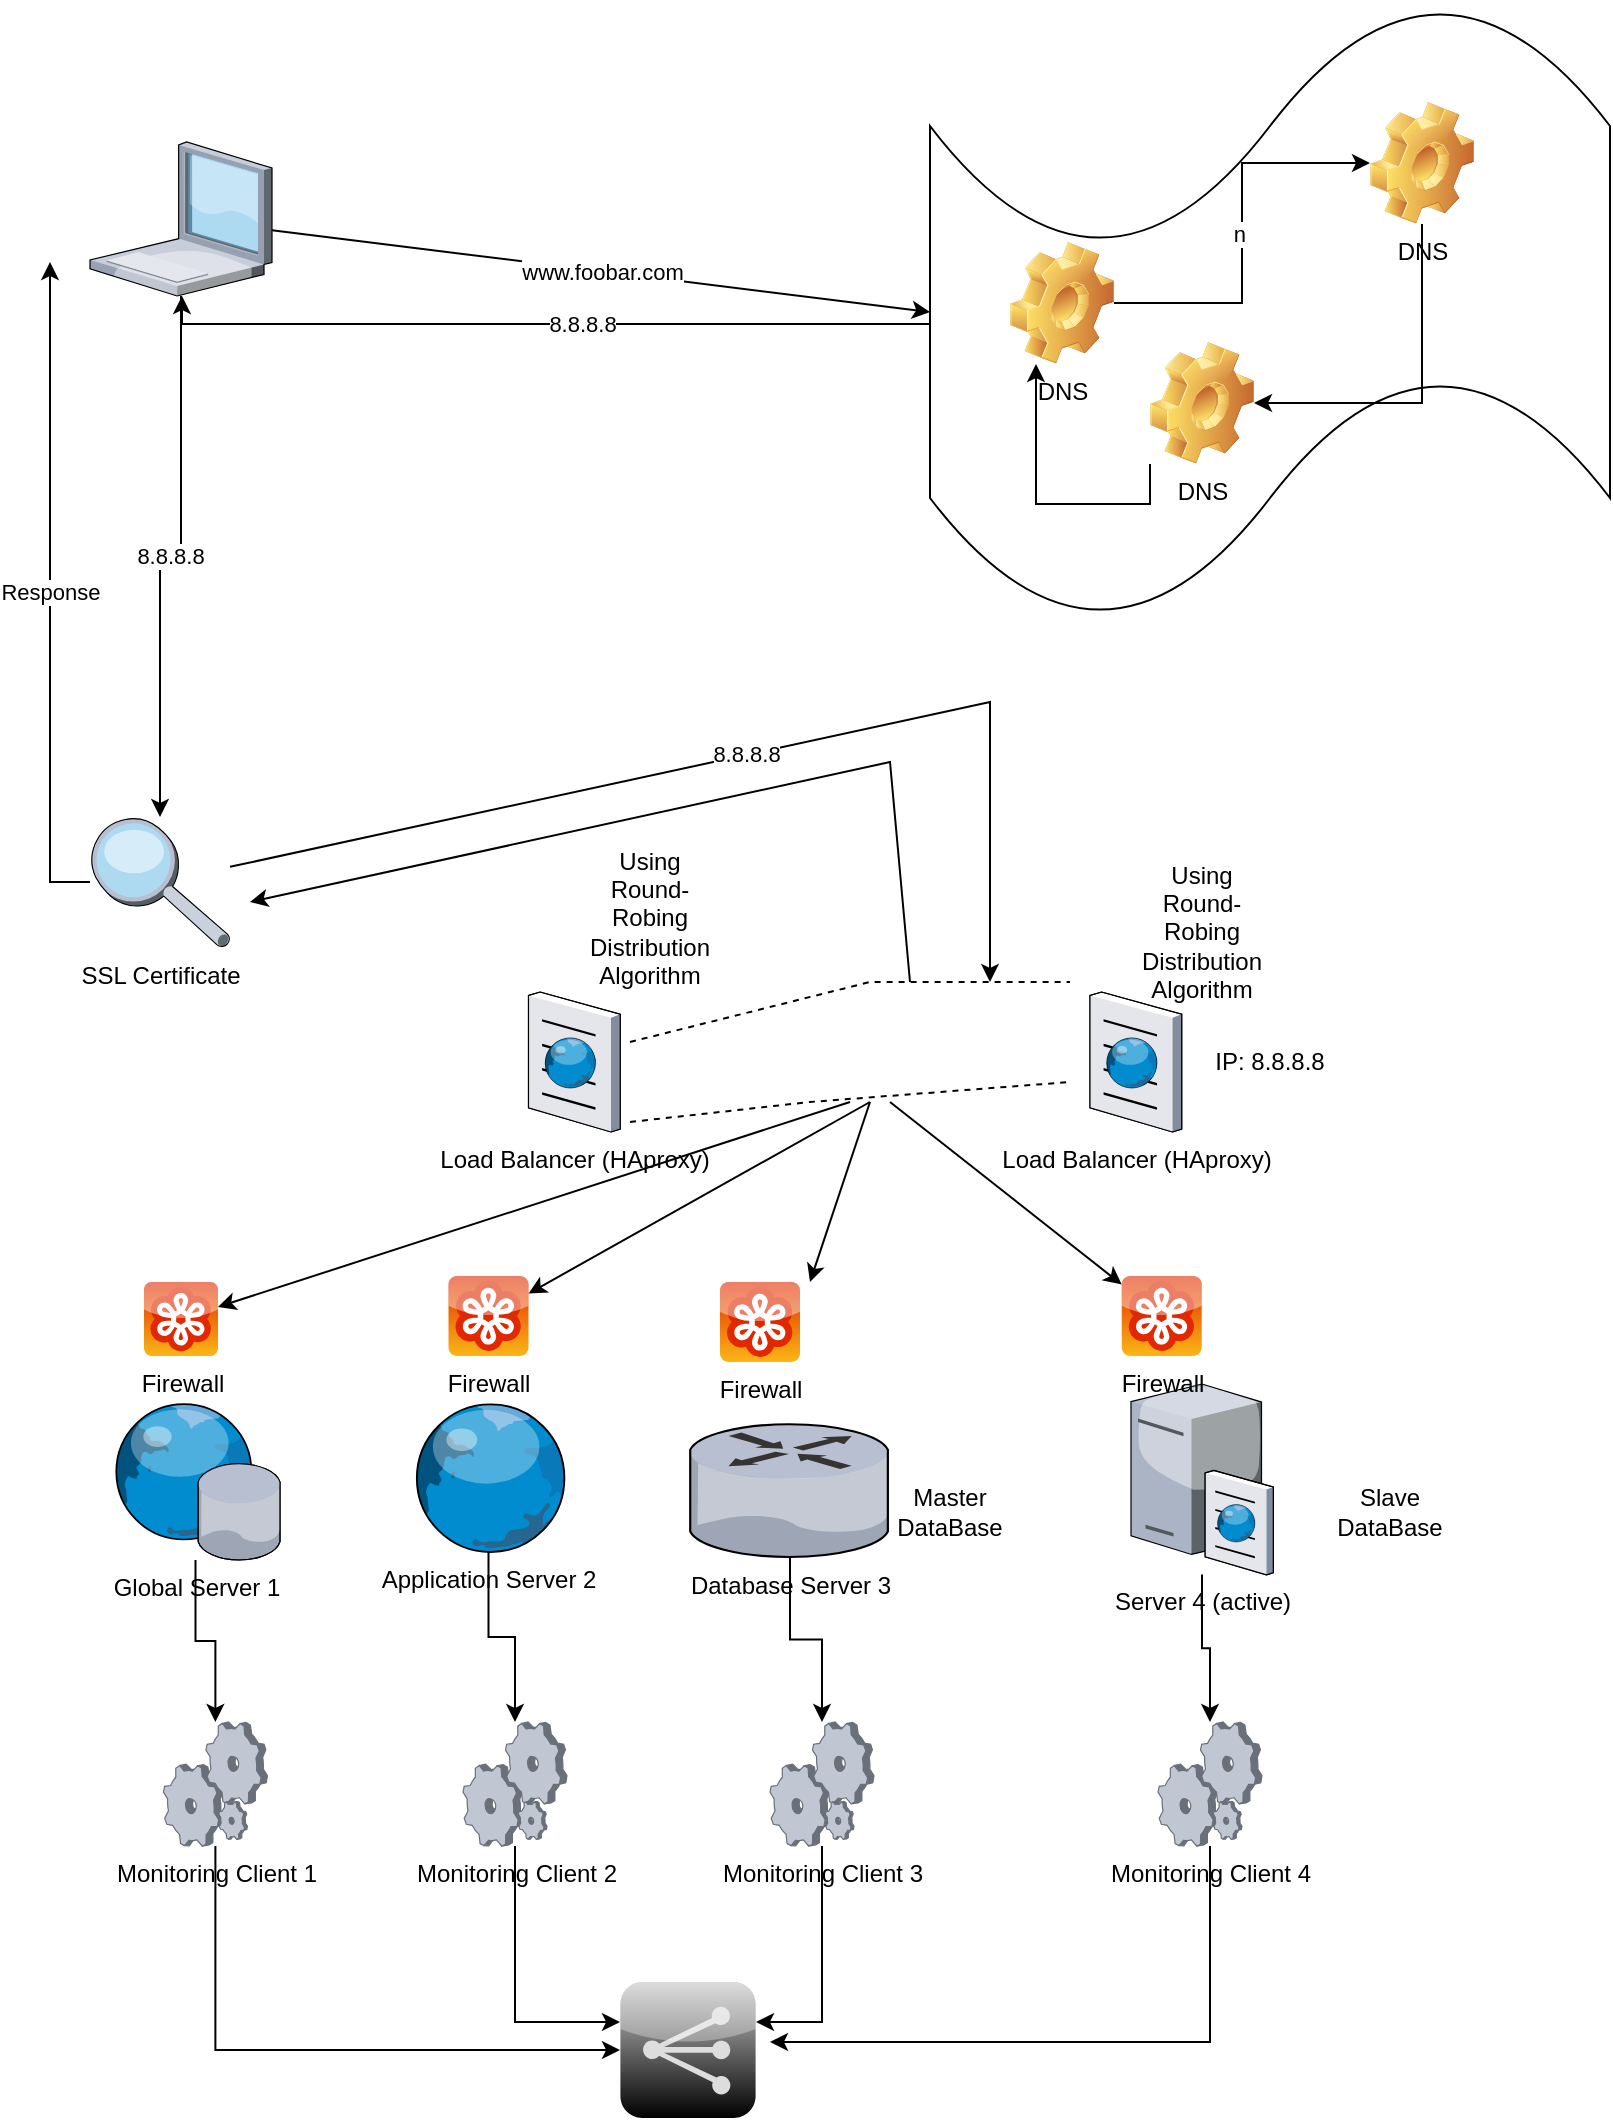 <mxfile version="24.1.0" type="device">
  <diagram name="Page-1" id="uil2a8Eq5bWKw9WmgUum">
    <mxGraphModel dx="1311" dy="720" grid="1" gridSize="10" guides="1" tooltips="1" connect="1" arrows="1" fold="1" page="1" pageScale="1" pageWidth="850" pageHeight="1100" math="0" shadow="0">
      <root>
        <mxCell id="0" />
        <mxCell id="1" parent="0" />
        <mxCell id="_AiRwu0lAD3Z_JFmDLvR-2" value="www.foobar.com" style="endArrow=classic;html=1;rounded=0;entryX=0;entryY=0.5;entryDx=0;entryDy=0;entryPerimeter=0;" edge="1" parent="1" source="_AiRwu0lAD3Z_JFmDLvR-33" target="_AiRwu0lAD3Z_JFmDLvR-3">
          <mxGeometry width="50" height="50" relative="1" as="geometry">
            <mxPoint x="220" y="150" as="sourcePoint" />
            <mxPoint x="380" y="150" as="targetPoint" />
          </mxGeometry>
        </mxCell>
        <mxCell id="_AiRwu0lAD3Z_JFmDLvR-8" value="8.8.8.8" style="edgeStyle=orthogonalEdgeStyle;rounded=0;orthogonalLoop=1;jettySize=auto;html=1;exitX=0;exitY=0.65;exitDx=0;exitDy=0;exitPerimeter=0;" edge="1" parent="1" source="_AiRwu0lAD3Z_JFmDLvR-3" target="_AiRwu0lAD3Z_JFmDLvR-33">
          <mxGeometry relative="1" as="geometry">
            <mxPoint x="150" y="180" as="targetPoint" />
            <Array as="points">
              <mxPoint x="490" y="181" />
              <mxPoint x="116" y="181" />
            </Array>
          </mxGeometry>
        </mxCell>
        <mxCell id="_AiRwu0lAD3Z_JFmDLvR-3" value="" style="shape=tape;whiteSpace=wrap;html=1;" vertex="1" parent="1">
          <mxGeometry x="490" y="20" width="340" height="310" as="geometry" />
        </mxCell>
        <mxCell id="_AiRwu0lAD3Z_JFmDLvR-9" value="n&amp;nbsp;" style="edgeStyle=orthogonalEdgeStyle;rounded=0;orthogonalLoop=1;jettySize=auto;html=1;exitX=1;exitY=0.5;exitDx=0;exitDy=0;entryX=0;entryY=0.5;entryDx=0;entryDy=0;" edge="1" parent="1" source="_AiRwu0lAD3Z_JFmDLvR-4" target="_AiRwu0lAD3Z_JFmDLvR-6">
          <mxGeometry relative="1" as="geometry" />
        </mxCell>
        <mxCell id="_AiRwu0lAD3Z_JFmDLvR-4" value="DNS" style="shape=image;html=1;verticalLabelPosition=bottom;verticalAlign=top;imageAspect=1;aspect=fixed;image=img/clipart/Gear_128x128.png" vertex="1" parent="1">
          <mxGeometry x="530" y="140" width="52" height="61" as="geometry" />
        </mxCell>
        <mxCell id="_AiRwu0lAD3Z_JFmDLvR-10" style="edgeStyle=orthogonalEdgeStyle;rounded=0;orthogonalLoop=1;jettySize=auto;html=1;exitX=0.5;exitY=1;exitDx=0;exitDy=0;entryX=1;entryY=0.5;entryDx=0;entryDy=0;" edge="1" parent="1" source="_AiRwu0lAD3Z_JFmDLvR-6" target="_AiRwu0lAD3Z_JFmDLvR-7">
          <mxGeometry relative="1" as="geometry" />
        </mxCell>
        <mxCell id="_AiRwu0lAD3Z_JFmDLvR-6" value="DNS" style="shape=image;html=1;verticalLabelPosition=bottom;verticalAlign=top;imageAspect=1;aspect=fixed;image=img/clipart/Gear_128x128.png" vertex="1" parent="1">
          <mxGeometry x="710" y="70" width="52" height="61" as="geometry" />
        </mxCell>
        <mxCell id="_AiRwu0lAD3Z_JFmDLvR-11" style="edgeStyle=orthogonalEdgeStyle;rounded=0;orthogonalLoop=1;jettySize=auto;html=1;exitX=0;exitY=1;exitDx=0;exitDy=0;entryX=0.25;entryY=1;entryDx=0;entryDy=0;" edge="1" parent="1" source="_AiRwu0lAD3Z_JFmDLvR-7" target="_AiRwu0lAD3Z_JFmDLvR-4">
          <mxGeometry relative="1" as="geometry" />
        </mxCell>
        <mxCell id="_AiRwu0lAD3Z_JFmDLvR-7" value="DNS" style="shape=image;html=1;verticalLabelPosition=bottom;verticalAlign=top;imageAspect=1;aspect=fixed;image=img/clipart/Gear_128x128.png" vertex="1" parent="1">
          <mxGeometry x="600" y="190" width="52" height="61" as="geometry" />
        </mxCell>
        <mxCell id="_AiRwu0lAD3Z_JFmDLvR-58" value="8.8.8.8" style="edgeStyle=orthogonalEdgeStyle;rounded=0;orthogonalLoop=1;jettySize=auto;html=1;" edge="1" parent="1" source="_AiRwu0lAD3Z_JFmDLvR-33" target="_AiRwu0lAD3Z_JFmDLvR-34">
          <mxGeometry relative="1" as="geometry" />
        </mxCell>
        <mxCell id="_AiRwu0lAD3Z_JFmDLvR-33" value="" style="verticalLabelPosition=bottom;sketch=0;aspect=fixed;html=1;verticalAlign=top;strokeColor=none;align=center;outlineConnect=0;shape=mxgraph.citrix.laptop_1;" vertex="1" parent="1">
          <mxGeometry x="70" y="90" width="91" height="77" as="geometry" />
        </mxCell>
        <mxCell id="_AiRwu0lAD3Z_JFmDLvR-59" value="Response" style="edgeStyle=orthogonalEdgeStyle;rounded=0;orthogonalLoop=1;jettySize=auto;html=1;" edge="1" parent="1" source="_AiRwu0lAD3Z_JFmDLvR-34">
          <mxGeometry relative="1" as="geometry">
            <mxPoint x="50" y="150" as="targetPoint" />
          </mxGeometry>
        </mxCell>
        <mxCell id="_AiRwu0lAD3Z_JFmDLvR-34" value="SSL Certificate" style="verticalLabelPosition=bottom;sketch=0;aspect=fixed;html=1;verticalAlign=top;strokeColor=none;align=center;outlineConnect=0;shape=mxgraph.citrix.inspection;" vertex="1" parent="1">
          <mxGeometry x="70" y="427.5" width="70" height="65" as="geometry" />
        </mxCell>
        <mxCell id="_AiRwu0lAD3Z_JFmDLvR-35" value="Load Balancer (HAproxy)" style="verticalLabelPosition=bottom;sketch=0;aspect=fixed;html=1;verticalAlign=top;strokeColor=none;align=center;outlineConnect=0;shape=mxgraph.citrix.browser;" vertex="1" parent="1">
          <mxGeometry x="289.25" y="515" width="45.86" height="70" as="geometry" />
        </mxCell>
        <mxCell id="_AiRwu0lAD3Z_JFmDLvR-95" style="edgeStyle=orthogonalEdgeStyle;rounded=0;orthogonalLoop=1;jettySize=auto;html=1;" edge="1" parent="1" source="_AiRwu0lAD3Z_JFmDLvR-44" target="_AiRwu0lAD3Z_JFmDLvR-89">
          <mxGeometry relative="1" as="geometry" />
        </mxCell>
        <mxCell id="_AiRwu0lAD3Z_JFmDLvR-44" value="Server 4 (active)" style="verticalLabelPosition=bottom;sketch=0;aspect=fixed;html=1;verticalAlign=top;strokeColor=none;align=center;outlineConnect=0;shape=mxgraph.citrix.cache_server;" vertex="1" parent="1">
          <mxGeometry x="590.5" y="708.75" width="71" height="97.5" as="geometry" />
        </mxCell>
        <mxCell id="_AiRwu0lAD3Z_JFmDLvR-66" value="Using Round-Robing&lt;br&gt;Distribution Algorithm" style="text;html=1;align=center;verticalAlign=middle;whiteSpace=wrap;rounded=0;" vertex="1" parent="1">
          <mxGeometry x="596" y="470" width="60" height="30" as="geometry" />
        </mxCell>
        <mxCell id="_AiRwu0lAD3Z_JFmDLvR-98" style="edgeStyle=orthogonalEdgeStyle;rounded=0;orthogonalLoop=1;jettySize=auto;html=1;" edge="1" parent="1" source="_AiRwu0lAD3Z_JFmDLvR-68" target="_AiRwu0lAD3Z_JFmDLvR-87">
          <mxGeometry relative="1" as="geometry" />
        </mxCell>
        <mxCell id="_AiRwu0lAD3Z_JFmDLvR-68" value="Global Server 1" style="verticalLabelPosition=bottom;sketch=0;aspect=fixed;html=1;verticalAlign=top;strokeColor=none;align=center;outlineConnect=0;shape=mxgraph.citrix.geolocation_database;" vertex="1" parent="1">
          <mxGeometry x="80" y="720" width="85.45" height="79" as="geometry" />
        </mxCell>
        <mxCell id="_AiRwu0lAD3Z_JFmDLvR-97" style="edgeStyle=orthogonalEdgeStyle;rounded=0;orthogonalLoop=1;jettySize=auto;html=1;" edge="1" parent="1" source="_AiRwu0lAD3Z_JFmDLvR-69" target="_AiRwu0lAD3Z_JFmDLvR-86">
          <mxGeometry relative="1" as="geometry" />
        </mxCell>
        <mxCell id="_AiRwu0lAD3Z_JFmDLvR-69" value="Application Server 2" style="verticalLabelPosition=bottom;sketch=0;aspect=fixed;html=1;verticalAlign=top;strokeColor=none;align=center;outlineConnect=0;shape=mxgraph.citrix.globe;" vertex="1" parent="1">
          <mxGeometry x="230" y="720" width="78.5" height="75" as="geometry" />
        </mxCell>
        <mxCell id="_AiRwu0lAD3Z_JFmDLvR-96" style="edgeStyle=orthogonalEdgeStyle;rounded=0;orthogonalLoop=1;jettySize=auto;html=1;" edge="1" parent="1" source="_AiRwu0lAD3Z_JFmDLvR-70" target="_AiRwu0lAD3Z_JFmDLvR-88">
          <mxGeometry relative="1" as="geometry" />
        </mxCell>
        <mxCell id="_AiRwu0lAD3Z_JFmDLvR-70" value="Database Server 3&lt;div&gt;&lt;br&gt;&lt;/div&gt;" style="verticalLabelPosition=bottom;sketch=0;aspect=fixed;html=1;verticalAlign=top;strokeColor=none;align=center;outlineConnect=0;shape=mxgraph.citrix.router;" vertex="1" parent="1">
          <mxGeometry x="370" y="731.14" width="100" height="66.36" as="geometry" />
        </mxCell>
        <mxCell id="_AiRwu0lAD3Z_JFmDLvR-71" value="Firewall" style="verticalLabelPosition=bottom;sketch=0;aspect=fixed;html=1;verticalAlign=top;strokeColor=none;align=center;outlineConnect=0;shape=mxgraph.citrix.goto_meeting;fillColor=#FAB616;gradientColor=#E12800;gradientDirection=north;" vertex="1" parent="1">
          <mxGeometry x="97" y="660" width="37" height="37" as="geometry" />
        </mxCell>
        <mxCell id="_AiRwu0lAD3Z_JFmDLvR-72" value="Firewall" style="verticalLabelPosition=bottom;sketch=0;aspect=fixed;html=1;verticalAlign=top;strokeColor=none;align=center;outlineConnect=0;shape=mxgraph.citrix.goto_meeting;fillColor=#FAB616;gradientColor=#E12800;gradientDirection=north;" vertex="1" parent="1">
          <mxGeometry x="249.25" y="657" width="40" height="40" as="geometry" />
        </mxCell>
        <mxCell id="_AiRwu0lAD3Z_JFmDLvR-73" value="Firewall" style="verticalLabelPosition=bottom;sketch=0;aspect=fixed;html=1;verticalAlign=top;strokeColor=none;align=center;outlineConnect=0;shape=mxgraph.citrix.goto_meeting;fillColor=#FAB616;gradientColor=#E12800;gradientDirection=north;" vertex="1" parent="1">
          <mxGeometry x="385" y="660" width="40" height="40" as="geometry" />
        </mxCell>
        <mxCell id="_AiRwu0lAD3Z_JFmDLvR-74" value="Firewall" style="verticalLabelPosition=bottom;sketch=0;aspect=fixed;html=1;verticalAlign=top;strokeColor=none;align=center;outlineConnect=0;shape=mxgraph.citrix.goto_meeting;fillColor=#FAB616;gradientColor=#E12800;gradientDirection=north;" vertex="1" parent="1">
          <mxGeometry x="585.86" y="657" width="40" height="40" as="geometry" />
        </mxCell>
        <mxCell id="_AiRwu0lAD3Z_JFmDLvR-75" value="Load Balancer (HAproxy)" style="verticalLabelPosition=bottom;sketch=0;aspect=fixed;html=1;verticalAlign=top;strokeColor=none;align=center;outlineConnect=0;shape=mxgraph.citrix.browser;" vertex="1" parent="1">
          <mxGeometry x="570" y="515" width="45.86" height="70" as="geometry" />
        </mxCell>
        <mxCell id="_AiRwu0lAD3Z_JFmDLvR-76" value="Using Round-Robing&lt;br&gt;Distribution Algorithm" style="text;html=1;align=center;verticalAlign=middle;whiteSpace=wrap;rounded=0;" vertex="1" parent="1">
          <mxGeometry x="320" y="462.5" width="60" height="30" as="geometry" />
        </mxCell>
        <mxCell id="_AiRwu0lAD3Z_JFmDLvR-77" value="" style="endArrow=none;dashed=1;html=1;rounded=0;" edge="1" parent="1">
          <mxGeometry width="50" height="50" relative="1" as="geometry">
            <mxPoint x="340" y="540" as="sourcePoint" />
            <mxPoint x="560" y="510" as="targetPoint" />
            <Array as="points">
              <mxPoint x="460" y="510" />
            </Array>
          </mxGeometry>
        </mxCell>
        <mxCell id="_AiRwu0lAD3Z_JFmDLvR-78" value="" style="endArrow=none;dashed=1;html=1;rounded=0;" edge="1" parent="1">
          <mxGeometry width="50" height="50" relative="1" as="geometry">
            <mxPoint x="340" y="580" as="sourcePoint" />
            <mxPoint x="560" y="560" as="targetPoint" />
            <Array as="points">
              <mxPoint x="430" y="570" />
            </Array>
          </mxGeometry>
        </mxCell>
        <mxCell id="_AiRwu0lAD3Z_JFmDLvR-79" value="" style="endArrow=classic;html=1;rounded=0;" edge="1" parent="1" target="_AiRwu0lAD3Z_JFmDLvR-71">
          <mxGeometry width="50" height="50" relative="1" as="geometry">
            <mxPoint x="450" y="570" as="sourcePoint" />
            <mxPoint x="530" y="610" as="targetPoint" />
          </mxGeometry>
        </mxCell>
        <mxCell id="_AiRwu0lAD3Z_JFmDLvR-80" value="" style="endArrow=classic;html=1;rounded=0;" edge="1" parent="1" target="_AiRwu0lAD3Z_JFmDLvR-72">
          <mxGeometry width="50" height="50" relative="1" as="geometry">
            <mxPoint x="460" y="570" as="sourcePoint" />
            <mxPoint x="144" y="682" as="targetPoint" />
          </mxGeometry>
        </mxCell>
        <mxCell id="_AiRwu0lAD3Z_JFmDLvR-81" value="" style="endArrow=classic;html=1;rounded=0;entryX=1.125;entryY=0;entryDx=0;entryDy=0;entryPerimeter=0;" edge="1" parent="1" target="_AiRwu0lAD3Z_JFmDLvR-73">
          <mxGeometry width="50" height="50" relative="1" as="geometry">
            <mxPoint x="460" y="570" as="sourcePoint" />
            <mxPoint x="299" y="676" as="targetPoint" />
          </mxGeometry>
        </mxCell>
        <mxCell id="_AiRwu0lAD3Z_JFmDLvR-82" value="" style="endArrow=classic;html=1;rounded=0;" edge="1" parent="1" target="_AiRwu0lAD3Z_JFmDLvR-74">
          <mxGeometry width="50" height="50" relative="1" as="geometry">
            <mxPoint x="470" y="570" as="sourcePoint" />
            <mxPoint x="440" y="670" as="targetPoint" />
          </mxGeometry>
        </mxCell>
        <mxCell id="_AiRwu0lAD3Z_JFmDLvR-83" value="8.8.8.8" style="endArrow=classic;html=1;rounded=0;" edge="1" parent="1" source="_AiRwu0lAD3Z_JFmDLvR-34">
          <mxGeometry width="50" height="50" relative="1" as="geometry">
            <mxPoint x="250" y="370" as="sourcePoint" />
            <mxPoint x="520" y="510" as="targetPoint" />
            <Array as="points">
              <mxPoint x="520" y="370" />
            </Array>
          </mxGeometry>
        </mxCell>
        <mxCell id="_AiRwu0lAD3Z_JFmDLvR-85" value="" style="endArrow=classic;html=1;rounded=0;" edge="1" parent="1">
          <mxGeometry width="50" height="50" relative="1" as="geometry">
            <mxPoint x="480" y="510" as="sourcePoint" />
            <mxPoint x="150" y="470" as="targetPoint" />
            <Array as="points">
              <mxPoint x="470" y="400" />
            </Array>
          </mxGeometry>
        </mxCell>
        <mxCell id="_AiRwu0lAD3Z_JFmDLvR-93" style="edgeStyle=orthogonalEdgeStyle;rounded=0;orthogonalLoop=1;jettySize=auto;html=1;" edge="1" parent="1" source="_AiRwu0lAD3Z_JFmDLvR-86" target="_AiRwu0lAD3Z_JFmDLvR-90">
          <mxGeometry relative="1" as="geometry">
            <Array as="points">
              <mxPoint x="283" y="1030" />
            </Array>
          </mxGeometry>
        </mxCell>
        <mxCell id="_AiRwu0lAD3Z_JFmDLvR-86" value="Monitoring Client 2" style="verticalLabelPosition=bottom;sketch=0;aspect=fixed;html=1;verticalAlign=top;strokeColor=none;align=center;outlineConnect=0;shape=mxgraph.citrix.process;" vertex="1" parent="1">
          <mxGeometry x="256.5" y="880" width="52" height="62" as="geometry" />
        </mxCell>
        <mxCell id="_AiRwu0lAD3Z_JFmDLvR-94" style="edgeStyle=orthogonalEdgeStyle;rounded=0;orthogonalLoop=1;jettySize=auto;html=1;" edge="1" parent="1" source="_AiRwu0lAD3Z_JFmDLvR-87" target="_AiRwu0lAD3Z_JFmDLvR-90">
          <mxGeometry relative="1" as="geometry">
            <Array as="points">
              <mxPoint x="133" y="1044" />
            </Array>
          </mxGeometry>
        </mxCell>
        <mxCell id="_AiRwu0lAD3Z_JFmDLvR-87" value="Monitoring Client 1" style="verticalLabelPosition=bottom;sketch=0;aspect=fixed;html=1;verticalAlign=top;strokeColor=none;align=center;outlineConnect=0;shape=mxgraph.citrix.process;" vertex="1" parent="1">
          <mxGeometry x="106.73" y="880" width="52" height="62" as="geometry" />
        </mxCell>
        <mxCell id="_AiRwu0lAD3Z_JFmDLvR-92" style="edgeStyle=orthogonalEdgeStyle;rounded=0;orthogonalLoop=1;jettySize=auto;html=1;" edge="1" parent="1" source="_AiRwu0lAD3Z_JFmDLvR-88" target="_AiRwu0lAD3Z_JFmDLvR-90">
          <mxGeometry relative="1" as="geometry">
            <Array as="points">
              <mxPoint x="436" y="1030" />
            </Array>
          </mxGeometry>
        </mxCell>
        <mxCell id="_AiRwu0lAD3Z_JFmDLvR-88" value="Monitoring Client 3" style="verticalLabelPosition=bottom;sketch=0;aspect=fixed;html=1;verticalAlign=top;strokeColor=none;align=center;outlineConnect=0;shape=mxgraph.citrix.process;" vertex="1" parent="1">
          <mxGeometry x="410" y="880" width="52" height="62" as="geometry" />
        </mxCell>
        <mxCell id="_AiRwu0lAD3Z_JFmDLvR-91" style="edgeStyle=orthogonalEdgeStyle;rounded=0;orthogonalLoop=1;jettySize=auto;html=1;" edge="1" parent="1" source="_AiRwu0lAD3Z_JFmDLvR-89">
          <mxGeometry relative="1" as="geometry">
            <mxPoint x="410" y="1040" as="targetPoint" />
            <Array as="points">
              <mxPoint x="630" y="1040" />
            </Array>
          </mxGeometry>
        </mxCell>
        <mxCell id="_AiRwu0lAD3Z_JFmDLvR-89" value="Monitoring Client 4" style="verticalLabelPosition=bottom;sketch=0;aspect=fixed;html=1;verticalAlign=top;strokeColor=none;align=center;outlineConnect=0;shape=mxgraph.citrix.process;" vertex="1" parent="1">
          <mxGeometry x="604" y="880" width="52" height="62" as="geometry" />
        </mxCell>
        <mxCell id="_AiRwu0lAD3Z_JFmDLvR-90" value="" style="verticalLabelPosition=bottom;sketch=0;aspect=fixed;html=1;verticalAlign=top;strokeColor=none;align=center;outlineConnect=0;shape=mxgraph.citrix.role_appcontroller;fillColor=#CCCCCC;gradientColor=#000000;gradientDirection=south;" vertex="1" parent="1">
          <mxGeometry x="335" y="1010" width="68" height="68" as="geometry" />
        </mxCell>
        <mxCell id="_AiRwu0lAD3Z_JFmDLvR-99" value="Master DataBase" style="text;html=1;align=center;verticalAlign=middle;whiteSpace=wrap;rounded=0;" vertex="1" parent="1">
          <mxGeometry x="470" y="760" width="60" height="30" as="geometry" />
        </mxCell>
        <mxCell id="_AiRwu0lAD3Z_JFmDLvR-100" value="Slave DataBase" style="text;html=1;align=center;verticalAlign=middle;whiteSpace=wrap;rounded=0;" vertex="1" parent="1">
          <mxGeometry x="690" y="760" width="60" height="30" as="geometry" />
        </mxCell>
        <mxCell id="_AiRwu0lAD3Z_JFmDLvR-101" value="IP: 8.8.8.8" style="text;html=1;align=center;verticalAlign=middle;whiteSpace=wrap;rounded=0;" vertex="1" parent="1">
          <mxGeometry x="630" y="535" width="60" height="30" as="geometry" />
        </mxCell>
      </root>
    </mxGraphModel>
  </diagram>
</mxfile>
